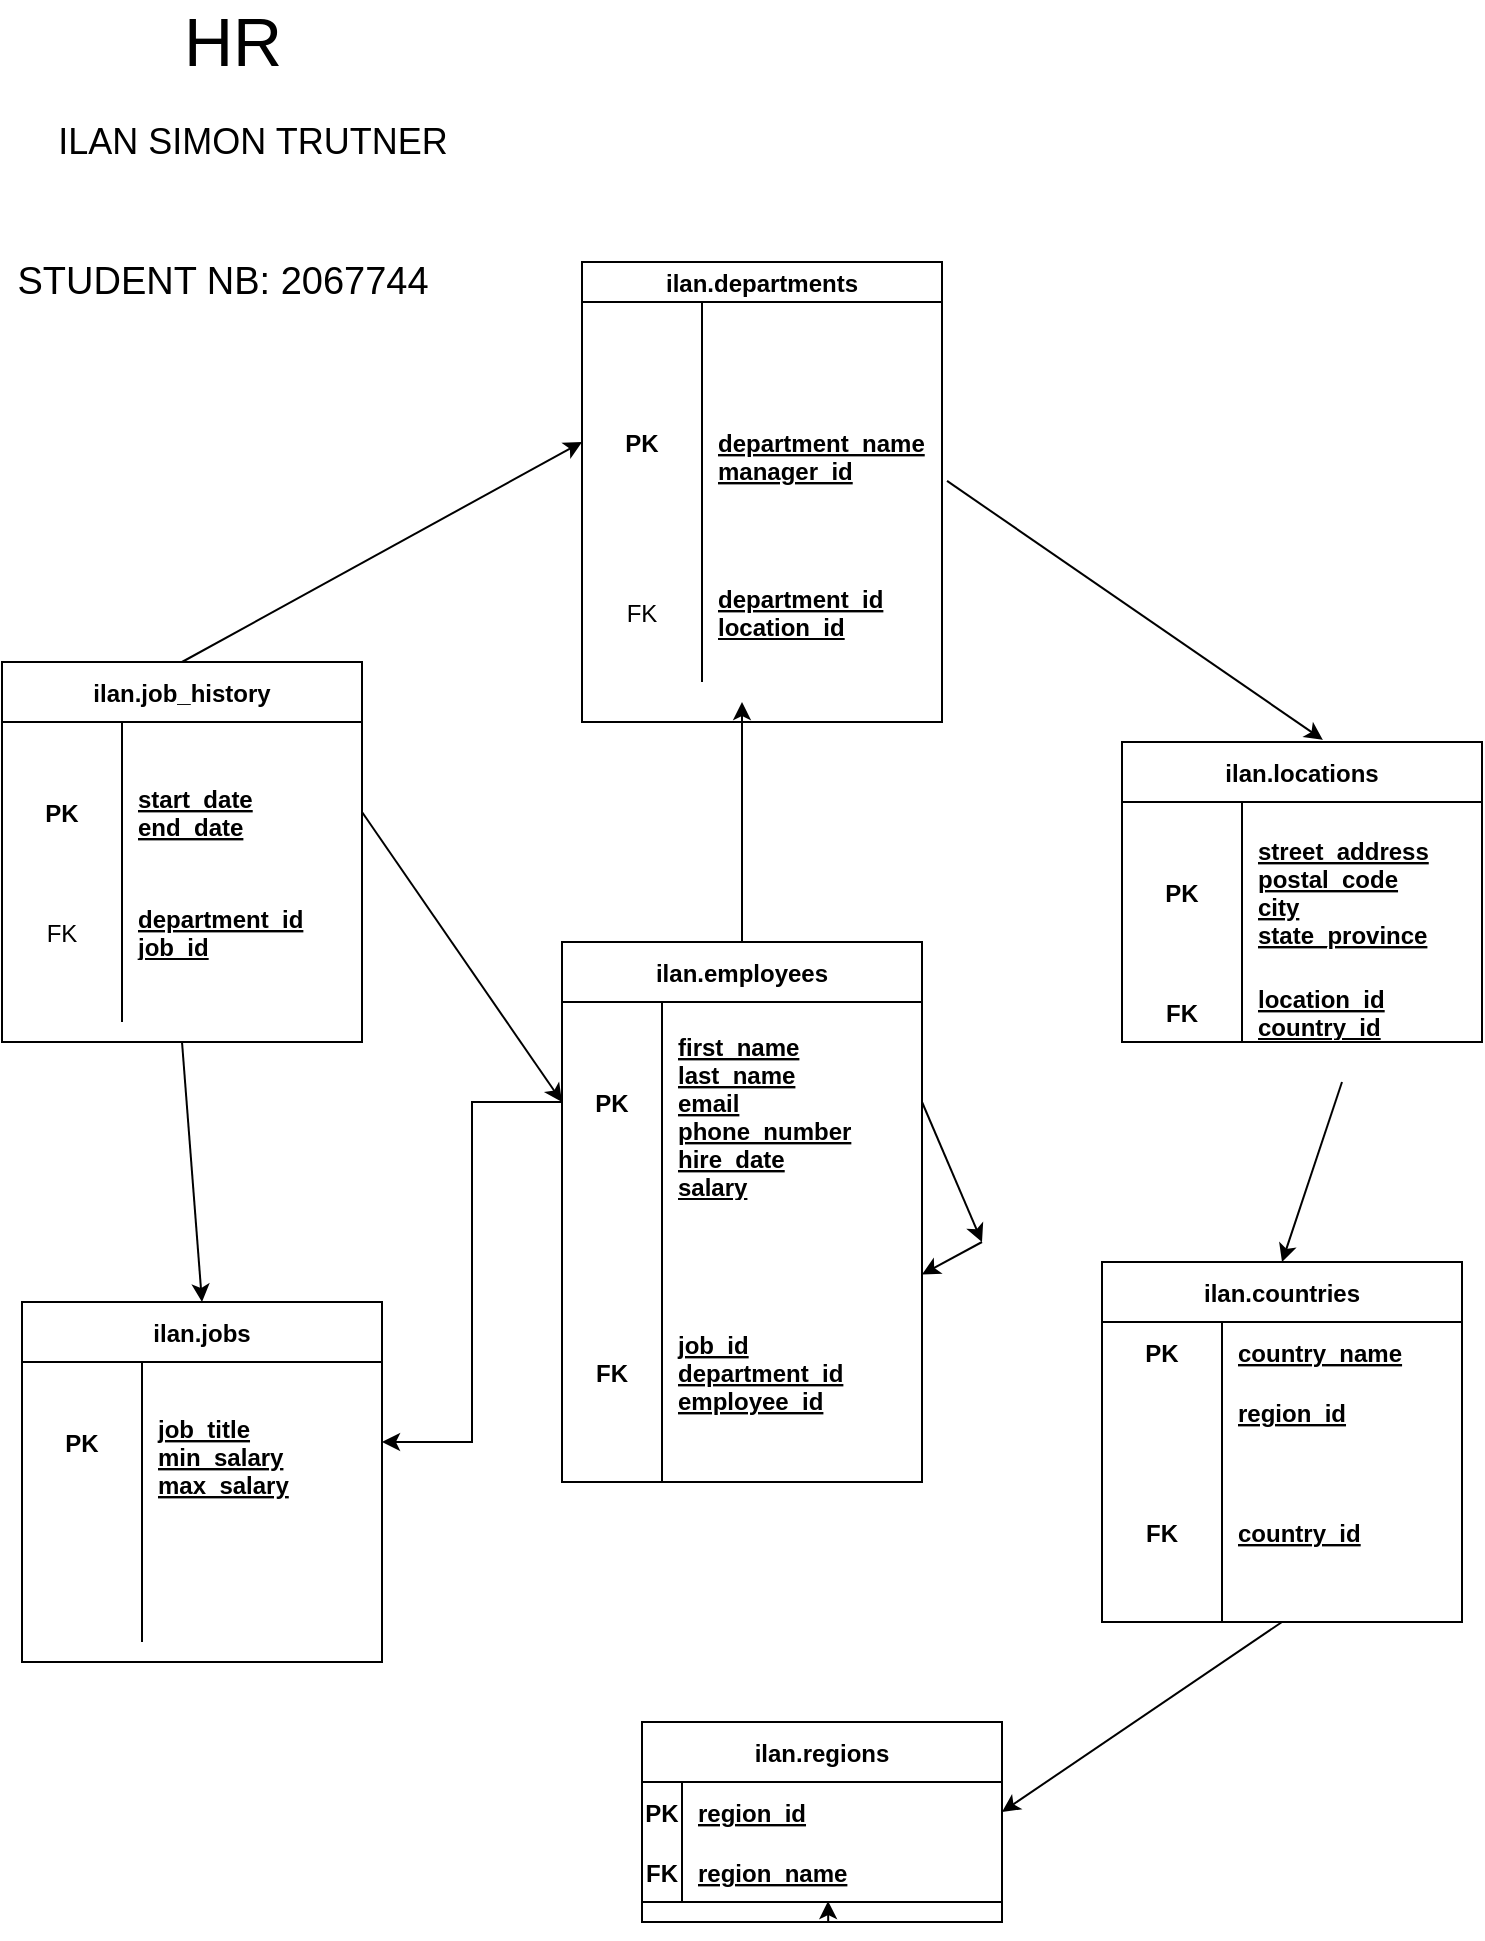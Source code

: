 <mxfile version="13.10.1" type="github">
  <diagram id="cJOiEzslXFF_7qBp-_5h" name="Page-1">
    <mxGraphModel dx="1209" dy="1727" grid="1" gridSize="10" guides="1" tooltips="1" connect="1" arrows="1" fold="1" page="1" pageScale="1" pageWidth="850" pageHeight="1100" math="0" shadow="0">
      <root>
        <mxCell id="0" />
        <mxCell id="1" parent="0" />
        <mxCell id="_r1k7gh4F4Ipt6apbIus-1" value="ilan.regions" style="shape=table;startSize=30;container=1;collapsible=1;childLayout=tableLayout;fixedRows=1;rowLines=0;fontStyle=1;align=center;resizeLast=1;" vertex="1" parent="1">
          <mxGeometry x="330" y="200" width="180" height="100" as="geometry" />
        </mxCell>
        <mxCell id="_r1k7gh4F4Ipt6apbIus-2" value="" style="shape=partialRectangle;collapsible=0;dropTarget=0;pointerEvents=0;fillColor=none;top=0;left=0;bottom=0;right=0;points=[[0,0.5],[1,0.5]];portConstraint=eastwest;" vertex="1" parent="_r1k7gh4F4Ipt6apbIus-1">
          <mxGeometry y="30" width="180" height="30" as="geometry" />
        </mxCell>
        <mxCell id="_r1k7gh4F4Ipt6apbIus-3" value="PK" style="shape=partialRectangle;connectable=0;fillColor=none;top=0;left=0;bottom=0;right=0;fontStyle=1;overflow=hidden;" vertex="1" parent="_r1k7gh4F4Ipt6apbIus-2">
          <mxGeometry width="20" height="30" as="geometry" />
        </mxCell>
        <mxCell id="_r1k7gh4F4Ipt6apbIus-4" value="region_id" style="shape=partialRectangle;connectable=0;fillColor=none;top=0;left=0;bottom=0;right=0;align=left;spacingLeft=6;fontStyle=5;overflow=hidden;" vertex="1" parent="_r1k7gh4F4Ipt6apbIus-2">
          <mxGeometry x="20" width="160" height="30" as="geometry" />
        </mxCell>
        <mxCell id="_r1k7gh4F4Ipt6apbIus-5" value="" style="shape=partialRectangle;collapsible=0;dropTarget=0;pointerEvents=0;fillColor=none;top=0;left=0;bottom=1;right=0;points=[[0,0.5],[1,0.5]];portConstraint=eastwest;" vertex="1" parent="_r1k7gh4F4Ipt6apbIus-1">
          <mxGeometry y="60" width="180" height="30" as="geometry" />
        </mxCell>
        <mxCell id="_r1k7gh4F4Ipt6apbIus-6" value="FK" style="shape=partialRectangle;connectable=0;fillColor=none;top=0;left=0;bottom=0;right=0;fontStyle=1;overflow=hidden;" vertex="1" parent="_r1k7gh4F4Ipt6apbIus-5">
          <mxGeometry width="20" height="30" as="geometry" />
        </mxCell>
        <mxCell id="_r1k7gh4F4Ipt6apbIus-7" value="region_name" style="shape=partialRectangle;connectable=0;fillColor=none;top=0;left=0;bottom=0;right=0;align=left;spacingLeft=6;fontStyle=5;overflow=hidden;" vertex="1" parent="_r1k7gh4F4Ipt6apbIus-5">
          <mxGeometry x="20" width="160" height="30" as="geometry" />
        </mxCell>
        <mxCell id="_r1k7gh4F4Ipt6apbIus-107" style="edgeStyle=orthogonalEdgeStyle;rounded=0;orthogonalLoop=1;jettySize=auto;html=1;exitX=0.5;exitY=1;exitDx=0;exitDy=0;entryX=0.517;entryY=0.985;entryDx=0;entryDy=0;entryPerimeter=0;" edge="1" parent="_r1k7gh4F4Ipt6apbIus-1" source="_r1k7gh4F4Ipt6apbIus-1" target="_r1k7gh4F4Ipt6apbIus-5">
          <mxGeometry relative="1" as="geometry" />
        </mxCell>
        <mxCell id="_r1k7gh4F4Ipt6apbIus-14" value="ilan.countries" style="shape=table;startSize=30;container=1;collapsible=1;childLayout=tableLayout;fixedRows=1;rowLines=0;fontStyle=1;align=center;resizeLast=1;" vertex="1" parent="1">
          <mxGeometry x="560" y="-30" width="180" height="180" as="geometry" />
        </mxCell>
        <mxCell id="_r1k7gh4F4Ipt6apbIus-15" value="" style="shape=partialRectangle;collapsible=0;dropTarget=0;pointerEvents=0;fillColor=none;top=0;left=0;bottom=0;right=0;points=[[0,0.5],[1,0.5]];portConstraint=eastwest;" vertex="1" parent="_r1k7gh4F4Ipt6apbIus-14">
          <mxGeometry y="30" width="180" height="30" as="geometry" />
        </mxCell>
        <mxCell id="_r1k7gh4F4Ipt6apbIus-16" value="PK" style="shape=partialRectangle;connectable=0;fillColor=none;top=0;left=0;bottom=0;right=0;fontStyle=1;overflow=hidden;" vertex="1" parent="_r1k7gh4F4Ipt6apbIus-15">
          <mxGeometry width="60" height="30" as="geometry" />
        </mxCell>
        <mxCell id="_r1k7gh4F4Ipt6apbIus-17" value="country_name" style="shape=partialRectangle;connectable=0;fillColor=none;top=0;left=0;bottom=0;right=0;align=left;spacingLeft=6;fontStyle=5;overflow=hidden;" vertex="1" parent="_r1k7gh4F4Ipt6apbIus-15">
          <mxGeometry x="60" width="120" height="30" as="geometry" />
        </mxCell>
        <mxCell id="_r1k7gh4F4Ipt6apbIus-21" value="" style="shape=partialRectangle;collapsible=0;dropTarget=0;pointerEvents=0;fillColor=none;top=0;left=0;bottom=0;right=0;points=[[0,0.5],[1,0.5]];portConstraint=eastwest;" vertex="1" parent="_r1k7gh4F4Ipt6apbIus-14">
          <mxGeometry y="60" width="180" height="30" as="geometry" />
        </mxCell>
        <mxCell id="_r1k7gh4F4Ipt6apbIus-22" value="" style="shape=partialRectangle;connectable=0;fillColor=none;top=0;left=0;bottom=0;right=0;editable=1;overflow=hidden;" vertex="1" parent="_r1k7gh4F4Ipt6apbIus-21">
          <mxGeometry width="60" height="30" as="geometry" />
        </mxCell>
        <mxCell id="_r1k7gh4F4Ipt6apbIus-23" value="region_id" style="shape=partialRectangle;connectable=0;fillColor=none;top=0;left=0;bottom=0;right=0;align=left;spacingLeft=6;overflow=hidden;fontStyle=5" vertex="1" parent="_r1k7gh4F4Ipt6apbIus-21">
          <mxGeometry x="60" width="120" height="30" as="geometry" />
        </mxCell>
        <mxCell id="_r1k7gh4F4Ipt6apbIus-18" value="" style="shape=partialRectangle;collapsible=0;dropTarget=0;pointerEvents=0;fillColor=none;top=0;left=0;bottom=1;right=0;points=[[0,0.5],[1,0.5]];portConstraint=eastwest;" vertex="1" parent="_r1k7gh4F4Ipt6apbIus-14">
          <mxGeometry y="90" width="180" height="90" as="geometry" />
        </mxCell>
        <mxCell id="_r1k7gh4F4Ipt6apbIus-19" value="FK" style="shape=partialRectangle;connectable=0;fillColor=none;top=0;left=0;bottom=0;right=0;fontStyle=1;overflow=hidden;" vertex="1" parent="_r1k7gh4F4Ipt6apbIus-18">
          <mxGeometry width="60" height="90" as="geometry" />
        </mxCell>
        <mxCell id="_r1k7gh4F4Ipt6apbIus-20" value="country_id" style="shape=partialRectangle;connectable=0;fillColor=none;top=0;left=0;bottom=0;right=0;align=left;spacingLeft=6;fontStyle=5;overflow=hidden;" vertex="1" parent="_r1k7gh4F4Ipt6apbIus-18">
          <mxGeometry x="60" width="120" height="90" as="geometry" />
        </mxCell>
        <mxCell id="_r1k7gh4F4Ipt6apbIus-27" value="ilan.locations" style="shape=table;startSize=30;container=1;collapsible=1;childLayout=tableLayout;fixedRows=1;rowLines=0;fontStyle=1;align=center;resizeLast=1;" vertex="1" parent="1">
          <mxGeometry x="570" y="-290" width="180" height="150" as="geometry" />
        </mxCell>
        <mxCell id="_r1k7gh4F4Ipt6apbIus-28" value="" style="shape=partialRectangle;collapsible=0;dropTarget=0;pointerEvents=0;fillColor=none;top=0;left=0;bottom=0;right=0;points=[[0,0.5],[1,0.5]];portConstraint=eastwest;" vertex="1" parent="_r1k7gh4F4Ipt6apbIus-27">
          <mxGeometry y="30" width="180" height="90" as="geometry" />
        </mxCell>
        <mxCell id="_r1k7gh4F4Ipt6apbIus-29" value="PK" style="shape=partialRectangle;connectable=0;fillColor=none;top=0;left=0;bottom=0;right=0;fontStyle=1;overflow=hidden;" vertex="1" parent="_r1k7gh4F4Ipt6apbIus-28">
          <mxGeometry width="60" height="90" as="geometry" />
        </mxCell>
        <mxCell id="_r1k7gh4F4Ipt6apbIus-30" value="&#xa;street_address&#xa;postal_code&#xa;city&#xa;state_province&#xa;" style="shape=partialRectangle;connectable=0;fillColor=none;top=0;left=0;bottom=0;right=0;align=left;spacingLeft=6;fontStyle=5;overflow=hidden;" vertex="1" parent="_r1k7gh4F4Ipt6apbIus-28">
          <mxGeometry x="60" width="120" height="90" as="geometry" />
        </mxCell>
        <mxCell id="_r1k7gh4F4Ipt6apbIus-31" value="" style="shape=partialRectangle;collapsible=0;dropTarget=0;pointerEvents=0;fillColor=none;top=0;left=0;bottom=1;right=0;points=[[0,0.5],[1,0.5]];portConstraint=eastwest;" vertex="1" parent="_r1k7gh4F4Ipt6apbIus-27">
          <mxGeometry y="120" width="180" height="30" as="geometry" />
        </mxCell>
        <mxCell id="_r1k7gh4F4Ipt6apbIus-32" value="FK" style="shape=partialRectangle;connectable=0;fillColor=none;top=0;left=0;bottom=0;right=0;fontStyle=1;overflow=hidden;" vertex="1" parent="_r1k7gh4F4Ipt6apbIus-31">
          <mxGeometry width="60" height="30" as="geometry" />
        </mxCell>
        <mxCell id="_r1k7gh4F4Ipt6apbIus-33" value="location_id&#xa;country_id" style="shape=partialRectangle;connectable=0;fillColor=none;top=0;left=0;bottom=0;right=0;align=left;spacingLeft=6;fontStyle=5;overflow=hidden;" vertex="1" parent="_r1k7gh4F4Ipt6apbIus-31">
          <mxGeometry x="60" width="120" height="30" as="geometry" />
        </mxCell>
        <mxCell id="_r1k7gh4F4Ipt6apbIus-40" value="ilan.departments" style="shape=table;startSize=20;container=1;collapsible=1;childLayout=tableLayout;fixedRows=1;rowLines=0;fontStyle=1;align=center;resizeLast=1;" vertex="1" parent="1">
          <mxGeometry x="300" y="-530" width="180" height="230.0" as="geometry" />
        </mxCell>
        <mxCell id="_r1k7gh4F4Ipt6apbIus-41" value="" style="shape=partialRectangle;collapsible=0;dropTarget=0;pointerEvents=0;fillColor=none;top=0;left=0;bottom=0;right=0;points=[[0,0.5],[1,0.5]];portConstraint=eastwest;" vertex="1" parent="_r1k7gh4F4Ipt6apbIus-40">
          <mxGeometry y="20" width="180" height="140" as="geometry" />
        </mxCell>
        <mxCell id="_r1k7gh4F4Ipt6apbIus-42" value="PK" style="shape=partialRectangle;connectable=0;fillColor=none;top=0;left=0;bottom=0;right=0;fontStyle=1;overflow=hidden;" vertex="1" parent="_r1k7gh4F4Ipt6apbIus-41">
          <mxGeometry width="60" height="140" as="geometry" />
        </mxCell>
        <mxCell id="_r1k7gh4F4Ipt6apbIus-43" value="&#xa;department_name&#xa;manager_id" style="shape=partialRectangle;connectable=0;fillColor=none;top=0;left=0;bottom=0;right=0;align=left;spacingLeft=6;fontStyle=5;overflow=hidden;" vertex="1" parent="_r1k7gh4F4Ipt6apbIus-41">
          <mxGeometry x="60" width="120" height="140" as="geometry" />
        </mxCell>
        <mxCell id="_r1k7gh4F4Ipt6apbIus-47" value="" style="shape=partialRectangle;collapsible=0;dropTarget=0;pointerEvents=0;fillColor=none;top=0;left=0;bottom=0;right=0;points=[[0,0.5],[1,0.5]];portConstraint=eastwest;" vertex="1" parent="_r1k7gh4F4Ipt6apbIus-40">
          <mxGeometry y="160" width="180" height="30" as="geometry" />
        </mxCell>
        <mxCell id="_r1k7gh4F4Ipt6apbIus-48" value="FK" style="shape=partialRectangle;connectable=0;fillColor=none;top=0;left=0;bottom=0;right=0;editable=1;overflow=hidden;" vertex="1" parent="_r1k7gh4F4Ipt6apbIus-47">
          <mxGeometry width="60" height="30" as="geometry" />
        </mxCell>
        <mxCell id="_r1k7gh4F4Ipt6apbIus-49" value="department_id&#xa;location_id" style="shape=partialRectangle;connectable=0;fillColor=none;top=0;left=0;bottom=0;right=0;align=left;spacingLeft=6;overflow=hidden;fontStyle=5" vertex="1" parent="_r1k7gh4F4Ipt6apbIus-47">
          <mxGeometry x="60" width="120" height="30" as="geometry" />
        </mxCell>
        <mxCell id="_r1k7gh4F4Ipt6apbIus-50" value="" style="shape=partialRectangle;collapsible=0;dropTarget=0;pointerEvents=0;fillColor=none;top=0;left=0;bottom=0;right=0;points=[[0,0.5],[1,0.5]];portConstraint=eastwest;" vertex="1" parent="_r1k7gh4F4Ipt6apbIus-40">
          <mxGeometry y="190" width="180" height="20" as="geometry" />
        </mxCell>
        <mxCell id="_r1k7gh4F4Ipt6apbIus-51" value="" style="shape=partialRectangle;connectable=0;fillColor=none;top=0;left=0;bottom=0;right=0;editable=1;overflow=hidden;" vertex="1" parent="_r1k7gh4F4Ipt6apbIus-50">
          <mxGeometry width="60" height="20" as="geometry" />
        </mxCell>
        <mxCell id="_r1k7gh4F4Ipt6apbIus-52" value="" style="shape=partialRectangle;connectable=0;fillColor=none;top=0;left=0;bottom=0;right=0;align=left;spacingLeft=6;overflow=hidden;" vertex="1" parent="_r1k7gh4F4Ipt6apbIus-50">
          <mxGeometry x="60" width="120" height="20" as="geometry" />
        </mxCell>
        <mxCell id="_r1k7gh4F4Ipt6apbIus-53" value="ilan.employees" style="shape=table;startSize=30;container=1;collapsible=1;childLayout=tableLayout;fixedRows=1;rowLines=0;fontStyle=1;align=center;resizeLast=1;" vertex="1" parent="1">
          <mxGeometry x="290" y="-190" width="180" height="270" as="geometry" />
        </mxCell>
        <mxCell id="_r1k7gh4F4Ipt6apbIus-54" value="" style="shape=partialRectangle;collapsible=0;dropTarget=0;pointerEvents=0;fillColor=none;top=0;left=0;bottom=0;right=0;points=[[0,0.5],[1,0.5]];portConstraint=eastwest;" vertex="1" parent="_r1k7gh4F4Ipt6apbIus-53">
          <mxGeometry y="30" width="180" height="100" as="geometry" />
        </mxCell>
        <mxCell id="_r1k7gh4F4Ipt6apbIus-55" value="PK" style="shape=partialRectangle;connectable=0;fillColor=none;top=0;left=0;bottom=0;right=0;fontStyle=1;overflow=hidden;" vertex="1" parent="_r1k7gh4F4Ipt6apbIus-54">
          <mxGeometry width="50" height="100" as="geometry" />
        </mxCell>
        <mxCell id="_r1k7gh4F4Ipt6apbIus-56" value="&#xa;first_name&#xa;last_name&#xa;email&#xa;phone_number&#xa;hire_date&#xa;salary&#xa;commission_pct&#xa;manager_id&#xa;" style="shape=partialRectangle;connectable=0;fillColor=none;top=0;left=0;bottom=0;right=0;align=left;spacingLeft=6;fontStyle=5;overflow=hidden;" vertex="1" parent="_r1k7gh4F4Ipt6apbIus-54">
          <mxGeometry x="50" width="130" height="100" as="geometry" />
        </mxCell>
        <mxCell id="_r1k7gh4F4Ipt6apbIus-60" value="" style="shape=partialRectangle;collapsible=0;dropTarget=0;pointerEvents=0;fillColor=none;top=0;left=0;bottom=0;right=0;points=[[0,0.5],[1,0.5]];portConstraint=eastwest;" vertex="1" parent="_r1k7gh4F4Ipt6apbIus-53">
          <mxGeometry y="130" width="180" height="30" as="geometry" />
        </mxCell>
        <mxCell id="_r1k7gh4F4Ipt6apbIus-61" value="" style="shape=partialRectangle;connectable=0;fillColor=none;top=0;left=0;bottom=0;right=0;editable=1;overflow=hidden;" vertex="1" parent="_r1k7gh4F4Ipt6apbIus-60">
          <mxGeometry width="50" height="30" as="geometry" />
        </mxCell>
        <mxCell id="_r1k7gh4F4Ipt6apbIus-62" value="" style="shape=partialRectangle;connectable=0;fillColor=none;top=0;left=0;bottom=0;right=0;align=left;spacingLeft=6;overflow=hidden;" vertex="1" parent="_r1k7gh4F4Ipt6apbIus-60">
          <mxGeometry x="50" width="130" height="30" as="geometry" />
        </mxCell>
        <mxCell id="_r1k7gh4F4Ipt6apbIus-57" value="" style="shape=partialRectangle;collapsible=0;dropTarget=0;pointerEvents=0;fillColor=none;top=0;left=0;bottom=1;right=0;points=[[0,0.5],[1,0.5]];portConstraint=eastwest;" vertex="1" parent="_r1k7gh4F4Ipt6apbIus-53">
          <mxGeometry y="160" width="180" height="110" as="geometry" />
        </mxCell>
        <mxCell id="_r1k7gh4F4Ipt6apbIus-58" value="FK" style="shape=partialRectangle;connectable=0;fillColor=none;top=0;left=0;bottom=0;right=0;fontStyle=1;overflow=hidden;" vertex="1" parent="_r1k7gh4F4Ipt6apbIus-57">
          <mxGeometry width="50" height="110" as="geometry" />
        </mxCell>
        <mxCell id="_r1k7gh4F4Ipt6apbIus-59" value="job_id&#xa;department_id&#xa;employee_id" style="shape=partialRectangle;connectable=0;fillColor=none;top=0;left=0;bottom=0;right=0;align=left;spacingLeft=6;fontStyle=5;overflow=hidden;" vertex="1" parent="_r1k7gh4F4Ipt6apbIus-57">
          <mxGeometry x="50" width="130" height="110" as="geometry" />
        </mxCell>
        <mxCell id="_r1k7gh4F4Ipt6apbIus-66" value="ilan.job_history" style="shape=table;startSize=30;container=1;collapsible=1;childLayout=tableLayout;fixedRows=1;rowLines=0;fontStyle=1;align=center;resizeLast=1;" vertex="1" parent="1">
          <mxGeometry x="10" y="-330" width="180" height="190" as="geometry" />
        </mxCell>
        <mxCell id="_r1k7gh4F4Ipt6apbIus-67" value="" style="shape=partialRectangle;collapsible=0;dropTarget=0;pointerEvents=0;fillColor=none;top=0;left=0;bottom=0;right=0;points=[[0,0.5],[1,0.5]];portConstraint=eastwest;" vertex="1" parent="_r1k7gh4F4Ipt6apbIus-66">
          <mxGeometry y="30" width="180" height="90" as="geometry" />
        </mxCell>
        <mxCell id="_r1k7gh4F4Ipt6apbIus-68" value="PK" style="shape=partialRectangle;connectable=0;fillColor=none;top=0;left=0;bottom=0;right=0;fontStyle=1;overflow=hidden;" vertex="1" parent="_r1k7gh4F4Ipt6apbIus-67">
          <mxGeometry width="60" height="90" as="geometry" />
        </mxCell>
        <mxCell id="_r1k7gh4F4Ipt6apbIus-69" value="&#xa;start_date&#xa;end_date&#xa;" style="shape=partialRectangle;connectable=0;fillColor=none;top=0;left=0;bottom=0;right=0;align=left;spacingLeft=6;fontStyle=5;overflow=hidden;" vertex="1" parent="_r1k7gh4F4Ipt6apbIus-67">
          <mxGeometry x="60" width="120" height="90" as="geometry" />
        </mxCell>
        <mxCell id="_r1k7gh4F4Ipt6apbIus-73" value="" style="shape=partialRectangle;collapsible=0;dropTarget=0;pointerEvents=0;fillColor=none;top=0;left=0;bottom=0;right=0;points=[[0,0.5],[1,0.5]];portConstraint=eastwest;" vertex="1" parent="_r1k7gh4F4Ipt6apbIus-66">
          <mxGeometry y="120" width="180" height="30" as="geometry" />
        </mxCell>
        <mxCell id="_r1k7gh4F4Ipt6apbIus-74" value="FK" style="shape=partialRectangle;connectable=0;fillColor=none;top=0;left=0;bottom=0;right=0;editable=1;overflow=hidden;" vertex="1" parent="_r1k7gh4F4Ipt6apbIus-73">
          <mxGeometry width="60" height="30" as="geometry" />
        </mxCell>
        <mxCell id="_r1k7gh4F4Ipt6apbIus-75" value="department_id&#xa;job_id&#xa;employee_id" style="shape=partialRectangle;connectable=0;fillColor=none;top=0;left=0;bottom=0;right=0;align=left;spacingLeft=6;overflow=hidden;fontStyle=5" vertex="1" parent="_r1k7gh4F4Ipt6apbIus-73">
          <mxGeometry x="60" width="120" height="30" as="geometry" />
        </mxCell>
        <mxCell id="_r1k7gh4F4Ipt6apbIus-76" value="" style="shape=partialRectangle;collapsible=0;dropTarget=0;pointerEvents=0;fillColor=none;top=0;left=0;bottom=0;right=0;points=[[0,0.5],[1,0.5]];portConstraint=eastwest;" vertex="1" parent="_r1k7gh4F4Ipt6apbIus-66">
          <mxGeometry y="150" width="180" height="30" as="geometry" />
        </mxCell>
        <mxCell id="_r1k7gh4F4Ipt6apbIus-77" value="" style="shape=partialRectangle;connectable=0;fillColor=none;top=0;left=0;bottom=0;right=0;editable=1;overflow=hidden;" vertex="1" parent="_r1k7gh4F4Ipt6apbIus-76">
          <mxGeometry width="60" height="30" as="geometry" />
        </mxCell>
        <mxCell id="_r1k7gh4F4Ipt6apbIus-78" value="" style="shape=partialRectangle;connectable=0;fillColor=none;top=0;left=0;bottom=0;right=0;align=left;spacingLeft=6;overflow=hidden;" vertex="1" parent="_r1k7gh4F4Ipt6apbIus-76">
          <mxGeometry x="60" width="120" height="30" as="geometry" />
        </mxCell>
        <mxCell id="_r1k7gh4F4Ipt6apbIus-79" value="ilan.jobs" style="shape=table;startSize=30;container=1;collapsible=1;childLayout=tableLayout;fixedRows=1;rowLines=0;fontStyle=1;align=center;resizeLast=1;" vertex="1" parent="1">
          <mxGeometry x="20" y="-10" width="180" height="180" as="geometry" />
        </mxCell>
        <mxCell id="_r1k7gh4F4Ipt6apbIus-80" value="" style="shape=partialRectangle;collapsible=0;dropTarget=0;pointerEvents=0;fillColor=none;top=0;left=0;bottom=0;right=0;points=[[0,0.5],[1,0.5]];portConstraint=eastwest;" vertex="1" parent="_r1k7gh4F4Ipt6apbIus-79">
          <mxGeometry y="30" width="180" height="80" as="geometry" />
        </mxCell>
        <mxCell id="_r1k7gh4F4Ipt6apbIus-81" value="PK" style="shape=partialRectangle;connectable=0;fillColor=none;top=0;left=0;bottom=0;right=0;fontStyle=1;overflow=hidden;" vertex="1" parent="_r1k7gh4F4Ipt6apbIus-80">
          <mxGeometry width="60" height="80" as="geometry" />
        </mxCell>
        <mxCell id="_r1k7gh4F4Ipt6apbIus-82" value="&#xa;job_title&#xa;min_salary&#xa;max_salary" style="shape=partialRectangle;connectable=0;fillColor=none;top=0;left=0;bottom=0;right=0;align=left;spacingLeft=6;fontStyle=5;overflow=hidden;" vertex="1" parent="_r1k7gh4F4Ipt6apbIus-80">
          <mxGeometry x="60" width="120" height="80" as="geometry" />
        </mxCell>
        <mxCell id="_r1k7gh4F4Ipt6apbIus-86" value="" style="shape=partialRectangle;collapsible=0;dropTarget=0;pointerEvents=0;fillColor=none;top=0;left=0;bottom=0;right=0;points=[[0,0.5],[1,0.5]];portConstraint=eastwest;" vertex="1" parent="_r1k7gh4F4Ipt6apbIus-79">
          <mxGeometry y="110" width="180" height="30" as="geometry" />
        </mxCell>
        <mxCell id="_r1k7gh4F4Ipt6apbIus-87" value="" style="shape=partialRectangle;connectable=0;fillColor=none;top=0;left=0;bottom=0;right=0;editable=1;overflow=hidden;" vertex="1" parent="_r1k7gh4F4Ipt6apbIus-86">
          <mxGeometry width="60" height="30" as="geometry" />
        </mxCell>
        <mxCell id="_r1k7gh4F4Ipt6apbIus-88" value="" style="shape=partialRectangle;connectable=0;fillColor=none;top=0;left=0;bottom=0;right=0;align=left;spacingLeft=6;overflow=hidden;" vertex="1" parent="_r1k7gh4F4Ipt6apbIus-86">
          <mxGeometry x="60" width="120" height="30" as="geometry" />
        </mxCell>
        <mxCell id="_r1k7gh4F4Ipt6apbIus-89" value="" style="shape=partialRectangle;collapsible=0;dropTarget=0;pointerEvents=0;fillColor=none;top=0;left=0;bottom=0;right=0;points=[[0,0.5],[1,0.5]];portConstraint=eastwest;" vertex="1" parent="_r1k7gh4F4Ipt6apbIus-79">
          <mxGeometry y="140" width="180" height="30" as="geometry" />
        </mxCell>
        <mxCell id="_r1k7gh4F4Ipt6apbIus-90" value="" style="shape=partialRectangle;connectable=0;fillColor=none;top=0;left=0;bottom=0;right=0;editable=1;overflow=hidden;" vertex="1" parent="_r1k7gh4F4Ipt6apbIus-89">
          <mxGeometry width="60" height="30" as="geometry" />
        </mxCell>
        <mxCell id="_r1k7gh4F4Ipt6apbIus-91" value="" style="shape=partialRectangle;connectable=0;fillColor=none;top=0;left=0;bottom=0;right=0;align=left;spacingLeft=6;overflow=hidden;" vertex="1" parent="_r1k7gh4F4Ipt6apbIus-89">
          <mxGeometry x="60" width="120" height="30" as="geometry" />
        </mxCell>
        <mxCell id="_r1k7gh4F4Ipt6apbIus-94" style="edgeStyle=orthogonalEdgeStyle;rounded=0;orthogonalLoop=1;jettySize=auto;html=1;" edge="1" parent="1" source="_r1k7gh4F4Ipt6apbIus-54" target="_r1k7gh4F4Ipt6apbIus-80">
          <mxGeometry relative="1" as="geometry" />
        </mxCell>
        <mxCell id="_r1k7gh4F4Ipt6apbIus-98" value="" style="endArrow=classic;html=1;entryX=0.558;entryY=-0.007;entryDx=0;entryDy=0;entryPerimeter=0;exitX=1.014;exitY=0.639;exitDx=0;exitDy=0;exitPerimeter=0;" edge="1" parent="1" source="_r1k7gh4F4Ipt6apbIus-41" target="_r1k7gh4F4Ipt6apbIus-27">
          <mxGeometry width="50" height="50" relative="1" as="geometry">
            <mxPoint x="520" y="-410" as="sourcePoint" />
            <mxPoint x="570" y="-460" as="targetPoint" />
          </mxGeometry>
        </mxCell>
        <mxCell id="_r1k7gh4F4Ipt6apbIus-99" value="" style="endArrow=classic;html=1;entryX=0.5;entryY=0;entryDx=0;entryDy=0;" edge="1" parent="1" target="_r1k7gh4F4Ipt6apbIus-14">
          <mxGeometry width="50" height="50" relative="1" as="geometry">
            <mxPoint x="680" y="-120" as="sourcePoint" />
            <mxPoint x="730" y="-170" as="targetPoint" />
          </mxGeometry>
        </mxCell>
        <mxCell id="_r1k7gh4F4Ipt6apbIus-100" value="" style="endArrow=classic;html=1;entryX=1;entryY=0.5;entryDx=0;entryDy=0;exitX=0.5;exitY=1;exitDx=0;exitDy=0;" edge="1" parent="1" source="_r1k7gh4F4Ipt6apbIus-14" target="_r1k7gh4F4Ipt6apbIus-2">
          <mxGeometry width="50" height="50" relative="1" as="geometry">
            <mxPoint x="610" y="190" as="sourcePoint" />
            <mxPoint x="660" y="140" as="targetPoint" />
          </mxGeometry>
        </mxCell>
        <mxCell id="_r1k7gh4F4Ipt6apbIus-101" value="" style="endArrow=classic;html=1;exitX=0.5;exitY=0;exitDx=0;exitDy=0;" edge="1" parent="1" source="_r1k7gh4F4Ipt6apbIus-53">
          <mxGeometry width="50" height="50" relative="1" as="geometry">
            <mxPoint x="330" y="-260" as="sourcePoint" />
            <mxPoint x="380" y="-310" as="targetPoint" />
          </mxGeometry>
        </mxCell>
        <mxCell id="_r1k7gh4F4Ipt6apbIus-102" value="" style="endArrow=classic;html=1;exitX=0.5;exitY=0;exitDx=0;exitDy=0;entryX=0;entryY=0.5;entryDx=0;entryDy=0;" edge="1" parent="1" source="_r1k7gh4F4Ipt6apbIus-66" target="_r1k7gh4F4Ipt6apbIus-41">
          <mxGeometry width="50" height="50" relative="1" as="geometry">
            <mxPoint x="150" y="-370" as="sourcePoint" />
            <mxPoint x="200" y="-420" as="targetPoint" />
          </mxGeometry>
        </mxCell>
        <mxCell id="_r1k7gh4F4Ipt6apbIus-103" value="" style="endArrow=classic;html=1;entryX=0;entryY=0.5;entryDx=0;entryDy=0;exitX=1;exitY=0.5;exitDx=0;exitDy=0;" edge="1" parent="1" source="_r1k7gh4F4Ipt6apbIus-67" target="_r1k7gh4F4Ipt6apbIus-54">
          <mxGeometry width="50" height="50" relative="1" as="geometry">
            <mxPoint x="240" y="-190" as="sourcePoint" />
            <mxPoint x="290" y="-240" as="targetPoint" />
          </mxGeometry>
        </mxCell>
        <mxCell id="_r1k7gh4F4Ipt6apbIus-104" value="" style="endArrow=classic;html=1;entryX=0.5;entryY=0;entryDx=0;entryDy=0;exitX=0.5;exitY=1;exitDx=0;exitDy=0;" edge="1" parent="1" source="_r1k7gh4F4Ipt6apbIus-66" target="_r1k7gh4F4Ipt6apbIus-79">
          <mxGeometry width="50" height="50" relative="1" as="geometry">
            <mxPoint x="100" y="-80" as="sourcePoint" />
            <mxPoint x="150" y="-130" as="targetPoint" />
          </mxGeometry>
        </mxCell>
        <mxCell id="_r1k7gh4F4Ipt6apbIus-105" value="" style="endArrow=classic;html=1;exitX=1;exitY=0.5;exitDx=0;exitDy=0;" edge="1" parent="1" source="_r1k7gh4F4Ipt6apbIus-54">
          <mxGeometry width="50" height="50" relative="1" as="geometry">
            <mxPoint x="490" y="-120" as="sourcePoint" />
            <mxPoint x="500" y="-40" as="targetPoint" />
          </mxGeometry>
        </mxCell>
        <mxCell id="_r1k7gh4F4Ipt6apbIus-106" value="" style="endArrow=classic;html=1;" edge="1" parent="1" target="_r1k7gh4F4Ipt6apbIus-57">
          <mxGeometry width="50" height="50" relative="1" as="geometry">
            <mxPoint x="500" y="-40" as="sourcePoint" />
            <mxPoint x="550" y="-70" as="targetPoint" />
          </mxGeometry>
        </mxCell>
        <mxCell id="_r1k7gh4F4Ipt6apbIus-108" value="&lt;font style=&quot;font-size: 34px&quot;&gt;HR&lt;/font&gt;" style="text;html=1;align=center;verticalAlign=middle;resizable=0;points=[];autosize=1;" vertex="1" parent="1">
          <mxGeometry x="95" y="-655" width="60" height="30" as="geometry" />
        </mxCell>
        <mxCell id="_r1k7gh4F4Ipt6apbIus-110" value="&lt;font style=&quot;font-size: 18px&quot;&gt;ILAN SIMON TRUTNER&lt;/font&gt;" style="text;html=1;align=center;verticalAlign=middle;resizable=0;points=[];autosize=1;" vertex="1" parent="1">
          <mxGeometry x="30" y="-600" width="210" height="20" as="geometry" />
        </mxCell>
        <mxCell id="_r1k7gh4F4Ipt6apbIus-111" value="&lt;font style=&quot;font-size: 19px&quot;&gt;STUDENT NB: 2067744&lt;/font&gt;" style="text;html=1;align=center;verticalAlign=middle;resizable=0;points=[];autosize=1;" vertex="1" parent="1">
          <mxGeometry x="10" y="-530" width="220" height="20" as="geometry" />
        </mxCell>
      </root>
    </mxGraphModel>
  </diagram>
</mxfile>
